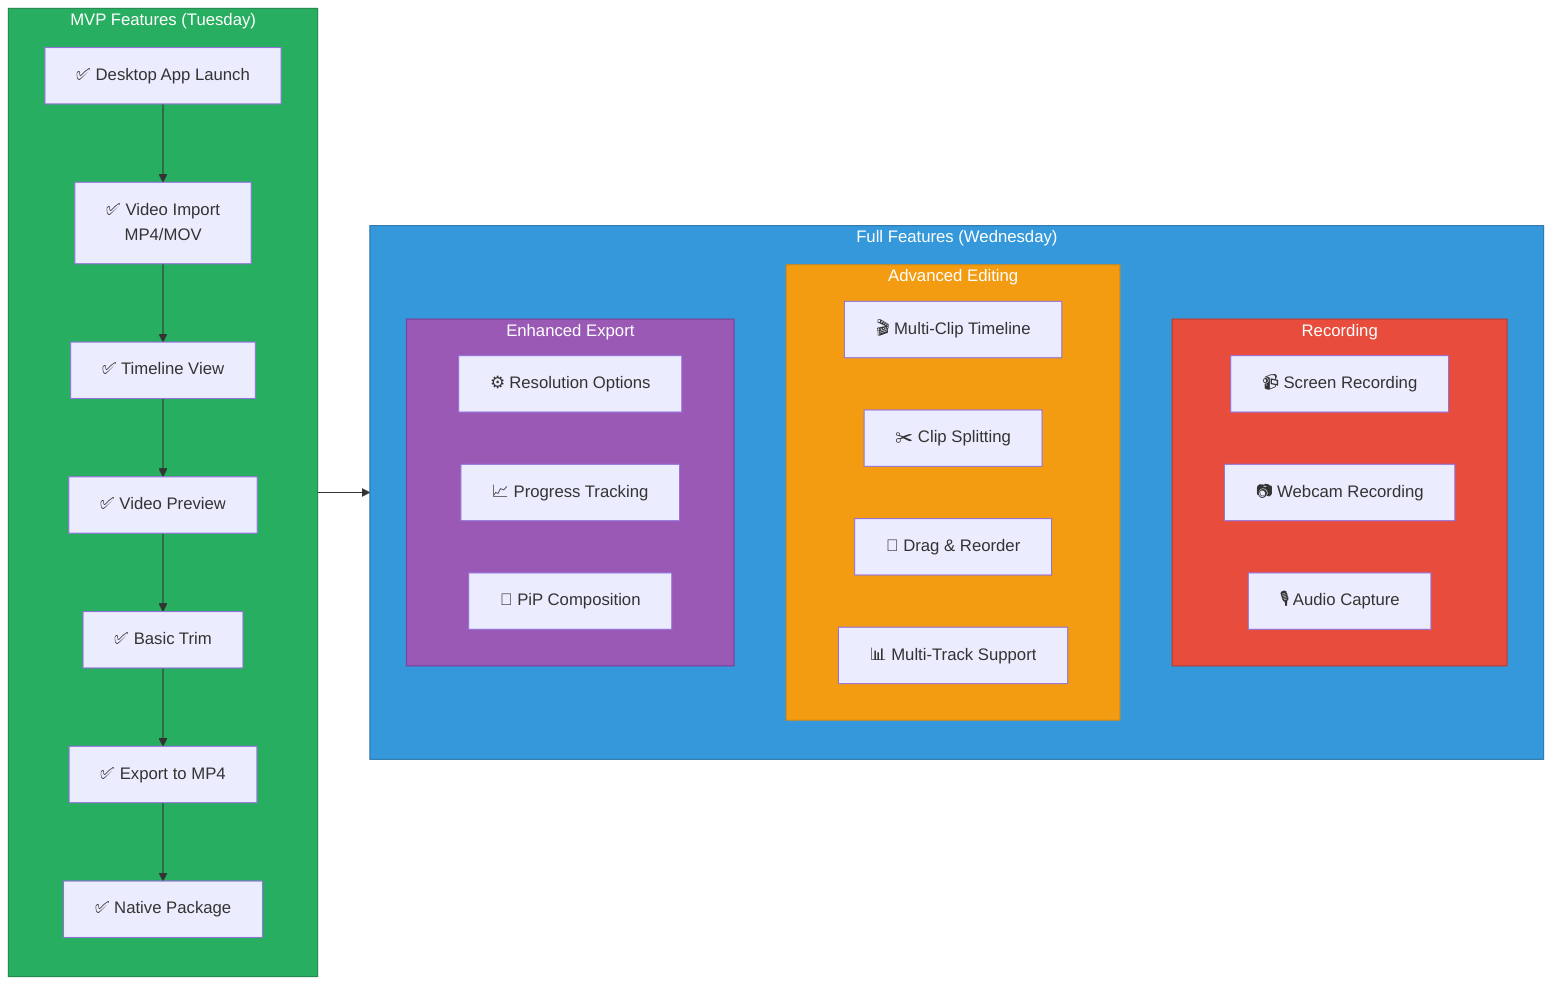graph LR
    subgraph MVP["MVP Features (Tuesday)"]
        direction TB
        MVP1[✅ Desktop App Launch]
        MVP2[✅ Video Import<br/>MP4/MOV]
        MVP3[✅ Timeline View]
        MVP4[✅ Video Preview]
        MVP5[✅ Basic Trim]
        MVP6[✅ Export to MP4]
        MVP7[✅ Native Package]
        
        MVP1 --> MVP2
        MVP2 --> MVP3
        MVP3 --> MVP4
        MVP4 --> MVP5
        MVP5 --> MVP6
        MVP6 --> MVP7
    end
    
    subgraph FULL["Full Features (Wednesday)"]
        direction TB
        
        subgraph REC["Recording"]
            F1[📹 Screen Recording]
            F2[📷 Webcam Recording]
            F3[🎙️ Audio Capture]
        end
        
        subgraph EDI["Advanced Editing"]
            F4[🎬 Multi-Clip Timeline]
            F5[✂️ Clip Splitting]
            F6[🔄 Drag & Reorder]
            F7[📊 Multi-Track Support]
        end
        
        subgraph EXP["Enhanced Export"]
            F8[⚙️ Resolution Options]
            F9[📈 Progress Tracking]
            F10[🎨 PiP Composition]
        end
    end
    
    MVP --> FULL
    
    style MVP fill:#27AE60,stroke:#1E8449,color:#fff
    style FULL fill:#3498DB,stroke:#2874A6,color:#fff
    style REC fill:#E74C3C,stroke:#C0392B,color:#fff
    style EDI fill:#F39C12,stroke:#D68910,color:#fff
    style EXP fill:#9B59B6,stroke:#7D3C98,color:#fff
